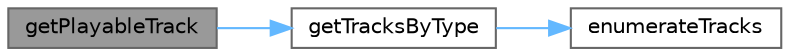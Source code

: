 digraph "getPlayableTrack"
{
 // LATEX_PDF_SIZE
  bgcolor="transparent";
  edge [fontname=Helvetica,fontsize=10,labelfontname=Helvetica,labelfontsize=10];
  node [fontname=Helvetica,fontsize=10,shape=box,height=0.2,width=0.4];
  rankdir="LR";
  Node1 [label="getPlayableTrack",height=0.2,width=0.4,color="gray40", fillcolor="grey60", style="filled", fontcolor="black",tooltip=" "];
  Node1 -> Node2 [color="steelblue1",style="solid"];
  Node2 [label="getTracksByType",height=0.2,width=0.4,color="grey40", fillcolor="white", style="filled",URL="$a00037.html#af82b93f179042c42e999b2087e3a2cb7",tooltip=" "];
  Node2 -> Node3 [color="steelblue1",style="solid"];
  Node3 [label="enumerateTracks",height=0.2,width=0.4,color="grey40", fillcolor="white", style="filled",URL="$a00037.html#a516dc1decd1c986d687b32dc329bc3a7",tooltip=" "];
}
